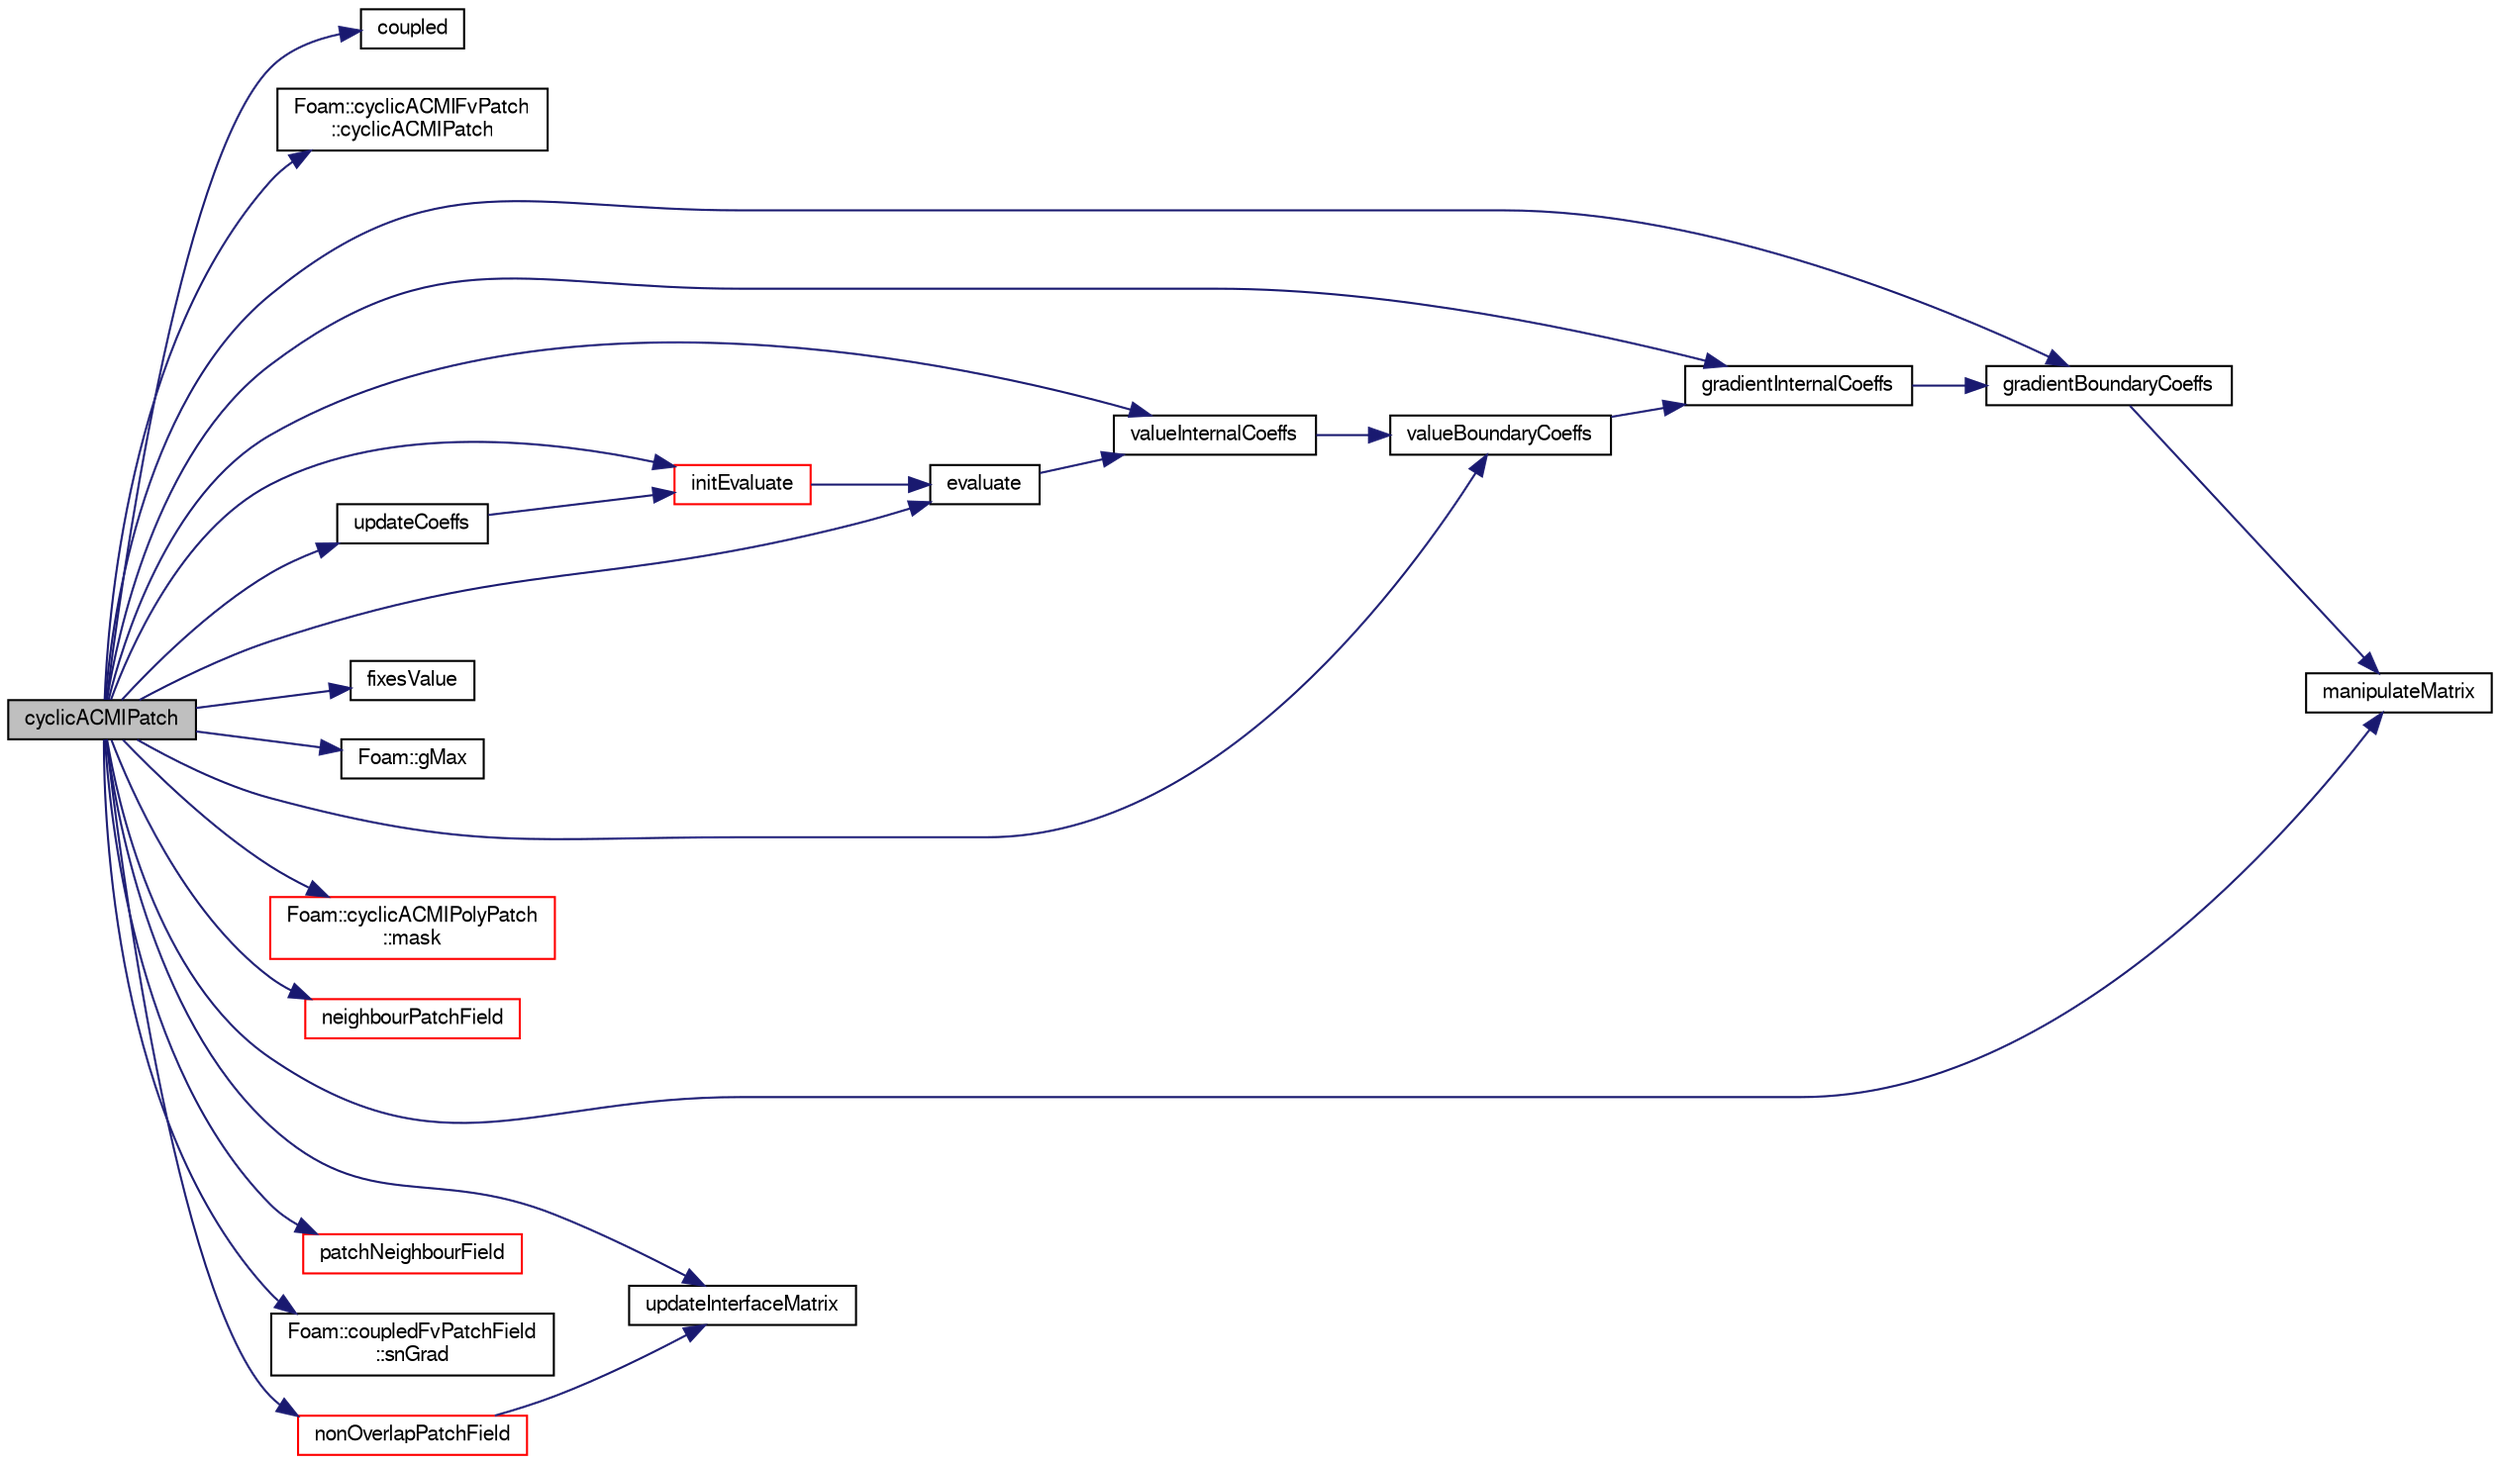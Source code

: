 digraph "cyclicACMIPatch"
{
  bgcolor="transparent";
  edge [fontname="FreeSans",fontsize="10",labelfontname="FreeSans",labelfontsize="10"];
  node [fontname="FreeSans",fontsize="10",shape=record];
  rankdir="LR";
  Node120 [label="cyclicACMIPatch",height=0.2,width=0.4,color="black", fillcolor="grey75", style="filled", fontcolor="black"];
  Node120 -> Node121 [color="midnightblue",fontsize="10",style="solid",fontname="FreeSans"];
  Node121 [label="coupled",height=0.2,width=0.4,color="black",URL="$a22010.html#a6cba23fc88759866538bd49a1bdbc3e7",tooltip="Return true if coupled. Note that the underlying patch. "];
  Node120 -> Node122 [color="midnightblue",fontsize="10",style="solid",fontname="FreeSans"];
  Node122 [label="Foam::cyclicACMIFvPatch\l::cyclicACMIPatch",height=0.2,width=0.4,color="black",URL="$a22806.html#ac4341ce0a325179fb349667b168d5b02",tooltip="Return local reference cast into the cyclic patch. "];
  Node120 -> Node123 [color="midnightblue",fontsize="10",style="solid",fontname="FreeSans"];
  Node123 [label="evaluate",height=0.2,width=0.4,color="black",URL="$a22010.html#ab9de8baa38a38ec4603e74eb6d5f8f73",tooltip="Evaluate the patch field. "];
  Node123 -> Node124 [color="midnightblue",fontsize="10",style="solid",fontname="FreeSans"];
  Node124 [label="valueInternalCoeffs",height=0.2,width=0.4,color="black",URL="$a22010.html#a541ce5c2450b431429d4b4833b66761f",tooltip="Return the matrix diagonal coefficients corresponding to the. "];
  Node124 -> Node125 [color="midnightblue",fontsize="10",style="solid",fontname="FreeSans"];
  Node125 [label="valueBoundaryCoeffs",height=0.2,width=0.4,color="black",URL="$a22010.html#a9b2e6c272ac0cf09dbfe76b65cc668da",tooltip="Return the matrix source coefficients corresponding to the. "];
  Node125 -> Node126 [color="midnightblue",fontsize="10",style="solid",fontname="FreeSans"];
  Node126 [label="gradientInternalCoeffs",height=0.2,width=0.4,color="black",URL="$a22010.html#a3190133c49936e7f0fb70c588951402f",tooltip="Return the matrix diagonal coefficients corresponding to the. "];
  Node126 -> Node127 [color="midnightblue",fontsize="10",style="solid",fontname="FreeSans"];
  Node127 [label="gradientBoundaryCoeffs",height=0.2,width=0.4,color="black",URL="$a22010.html#a82aaa73cc69fe46d94d900ae1fc1a68d",tooltip="Return the matrix source coefficients corresponding to the. "];
  Node127 -> Node128 [color="midnightblue",fontsize="10",style="solid",fontname="FreeSans"];
  Node128 [label="manipulateMatrix",height=0.2,width=0.4,color="black",URL="$a22010.html#a918a7a9b6883ae2da430decb238332e0",tooltip="Manipulate matrix. "];
  Node120 -> Node129 [color="midnightblue",fontsize="10",style="solid",fontname="FreeSans"];
  Node129 [label="fixesValue",height=0.2,width=0.4,color="black",URL="$a22010.html#a0de932061a01f71d2b747c01a4d1a467",tooltip="Return true if this patch field fixes a value. "];
  Node120 -> Node130 [color="midnightblue",fontsize="10",style="solid",fontname="FreeSans"];
  Node130 [label="Foam::gMax",height=0.2,width=0.4,color="black",URL="$a21124.html#ae8d631fb8e841947408bb711abfb1e67"];
  Node120 -> Node127 [color="midnightblue",fontsize="10",style="solid",fontname="FreeSans"];
  Node120 -> Node126 [color="midnightblue",fontsize="10",style="solid",fontname="FreeSans"];
  Node120 -> Node131 [color="midnightblue",fontsize="10",style="solid",fontname="FreeSans"];
  Node131 [label="initEvaluate",height=0.2,width=0.4,color="red",URL="$a22010.html#a65e53e9af7fa5ef0659db31b6d0763b0",tooltip="Initialise the evaluation of the patch field. "];
  Node131 -> Node123 [color="midnightblue",fontsize="10",style="solid",fontname="FreeSans"];
  Node120 -> Node128 [color="midnightblue",fontsize="10",style="solid",fontname="FreeSans"];
  Node120 -> Node134 [color="midnightblue",fontsize="10",style="solid",fontname="FreeSans"];
  Node134 [label="Foam::cyclicACMIPolyPatch\l::mask",height=0.2,width=0.4,color="red",URL="$a24926.html#a4123228a862524a621bb0ea10dad3a5d",tooltip="Mask field where 1 = overlap, 0 = no-overlap. "];
  Node120 -> Node139 [color="midnightblue",fontsize="10",style="solid",fontname="FreeSans"];
  Node139 [label="neighbourPatchField",height=0.2,width=0.4,color="red",URL="$a22010.html#a0c1081c8c200351ba1d7fb0f423c859f",tooltip="Return reference to neighbour patchField. "];
  Node120 -> Node143 [color="midnightblue",fontsize="10",style="solid",fontname="FreeSans"];
  Node143 [label="nonOverlapPatchField",height=0.2,width=0.4,color="red",URL="$a22010.html#a182a9f010ba38dd9d4dfd9d821486d50",tooltip="Return reference to non-overlapping patchField. "];
  Node143 -> Node144 [color="midnightblue",fontsize="10",style="solid",fontname="FreeSans"];
  Node144 [label="updateInterfaceMatrix",height=0.2,width=0.4,color="black",URL="$a22010.html#a4144bb27e8739ab5a673b3da1e245e17",tooltip="Update result field based on interface functionality. "];
  Node120 -> Node145 [color="midnightblue",fontsize="10",style="solid",fontname="FreeSans"];
  Node145 [label="patchNeighbourField",height=0.2,width=0.4,color="red",URL="$a22010.html#ae9b3d13a6c322e4b3132078e6883e9cf",tooltip="Return neighbour coupled internal cell data. "];
  Node120 -> Node147 [color="midnightblue",fontsize="10",style="solid",fontname="FreeSans"];
  Node147 [label="Foam::coupledFvPatchField\l::snGrad",height=0.2,width=0.4,color="black",URL="$a21974.html#a55db17a8a73495ae1c04e4b2af71c4a9",tooltip="Return patch-normal gradient. "];
  Node120 -> Node148 [color="midnightblue",fontsize="10",style="solid",fontname="FreeSans"];
  Node148 [label="updateCoeffs",height=0.2,width=0.4,color="black",URL="$a22010.html#a7e24eafac629d3733181cd942d4c902f",tooltip="Update the coefficients associated with the patch field. "];
  Node148 -> Node131 [color="midnightblue",fontsize="10",style="solid",fontname="FreeSans"];
  Node120 -> Node144 [color="midnightblue",fontsize="10",style="solid",fontname="FreeSans"];
  Node120 -> Node125 [color="midnightblue",fontsize="10",style="solid",fontname="FreeSans"];
  Node120 -> Node124 [color="midnightblue",fontsize="10",style="solid",fontname="FreeSans"];
}
